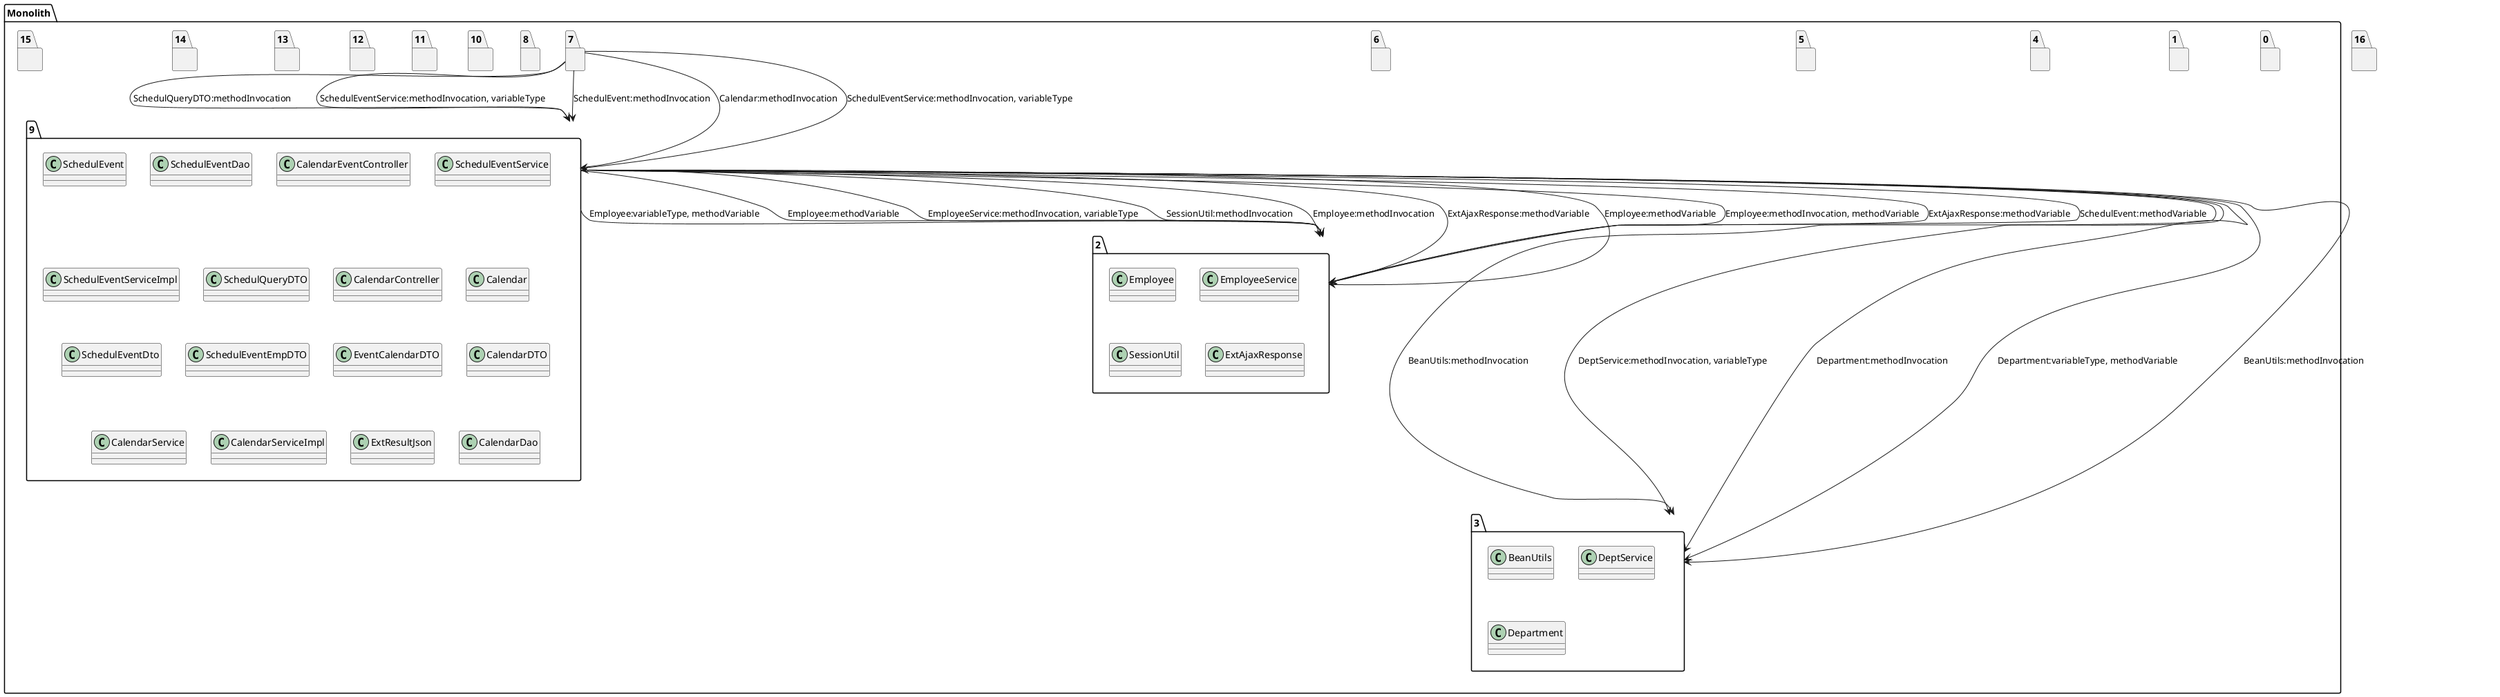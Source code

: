 @startuml
package "Monolith" {
package "9"{
class SchedulEvent
class SchedulEventDao
class CalendarEventController
class SchedulEventService
class SchedulEventServiceImpl
class SchedulQueryDTO
class CalendarContreller
class Calendar
class SchedulEventDto
class SchedulEventEmpDTO
class EventCalendarDTO
class CalendarDTO
class CalendarService
class CalendarServiceImpl
class ExtResultJson
class CalendarDao
}
package "0"{
}
package "1"{
}
package "2"{
class Employee
class Employee
class EmployeeService
class SessionUtil
class Employee
class ExtAjaxResponse
class Employee
class Employee
class ExtAjaxResponse
}
package "3"{
class BeanUtils
class DeptService
class Department
class Department
class BeanUtils
}
package "4"{
}
package "5"{
}
package "6"{
}
package "7"{
}
package "8"{
}
package "10"{
}
package "11"{
}
package "12"{
}
package "13"{
}
package "14"{
}
package "15"{
}
}
package "16"{
}
"9"-->"2":Employee:variableType, methodVariable
"9"-->"2":Employee:methodVariable
"9"-->"2":EmployeeService:methodInvocation, variableType
"9"-->"2":SessionUtil:methodInvocation
"9"-->"2":Employee:methodInvocation
"9"-->"2":ExtAjaxResponse:methodVariable
"9"-->"2":Employee:methodVariable
"9"-->"2":Employee:methodInvocation, methodVariable
"9"-->"2":ExtAjaxResponse:methodVariable
"9"-->"3":BeanUtils:methodInvocation
"9"-->"3":DeptService:methodInvocation, variableType
"9"-->"3":Department:methodInvocation
"9"-->"3":Department:variableType, methodVariable
"9"-->"3":BeanUtils:methodInvocation
"2"-->"9":SchedulEvent:methodVariable
"7"-->"9":SchedulQueryDTO:methodInvocation
"7"-->"9":SchedulEventService:methodInvocation, variableType
"7"-->"9":SchedulEvent:methodInvocation
"7"-->"9":Calendar:methodInvocation
"7"-->"9":SchedulEventService:methodInvocation, variableType
@enduml